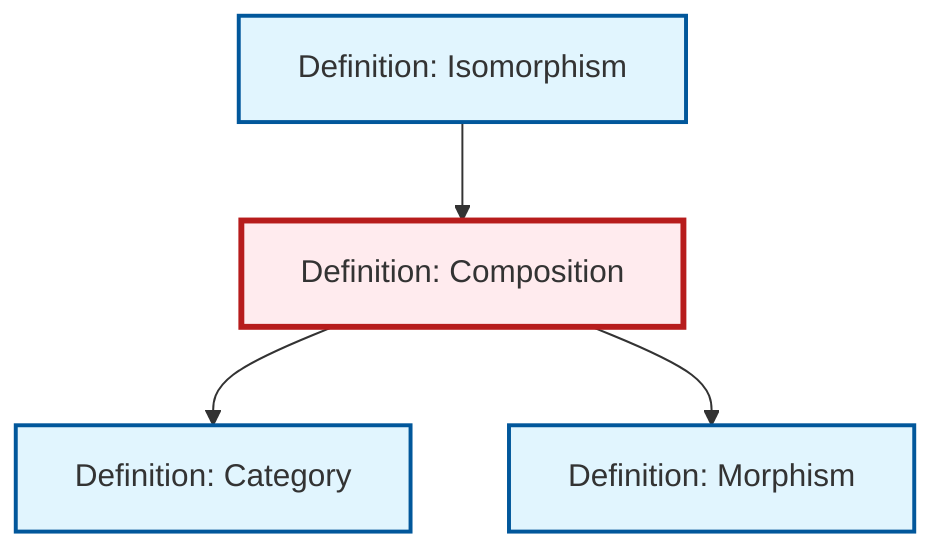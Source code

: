 graph TD
    classDef definition fill:#e1f5fe,stroke:#01579b,stroke-width:2px
    classDef theorem fill:#f3e5f5,stroke:#4a148c,stroke-width:2px
    classDef axiom fill:#fff3e0,stroke:#e65100,stroke-width:2px
    classDef example fill:#e8f5e9,stroke:#1b5e20,stroke-width:2px
    classDef current fill:#ffebee,stroke:#b71c1c,stroke-width:3px
    def-morphism["Definition: Morphism"]:::definition
    def-isomorphism["Definition: Isomorphism"]:::definition
    def-composition["Definition: Composition"]:::definition
    def-category["Definition: Category"]:::definition
    def-isomorphism --> def-composition
    def-composition --> def-category
    def-composition --> def-morphism
    class def-composition current